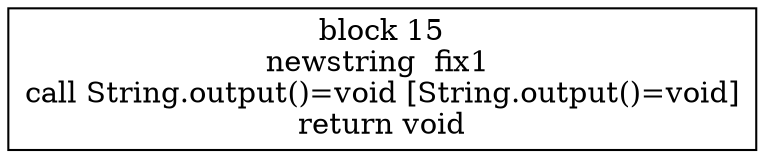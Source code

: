 digraph "UnTest.fixture2" {
size = "11,7.5";
codeblock_15 [ shape = box, label = "block 15\nnewstring  fix1 \ncall String.output()=void [String.output()=void]\nreturn void"];
}